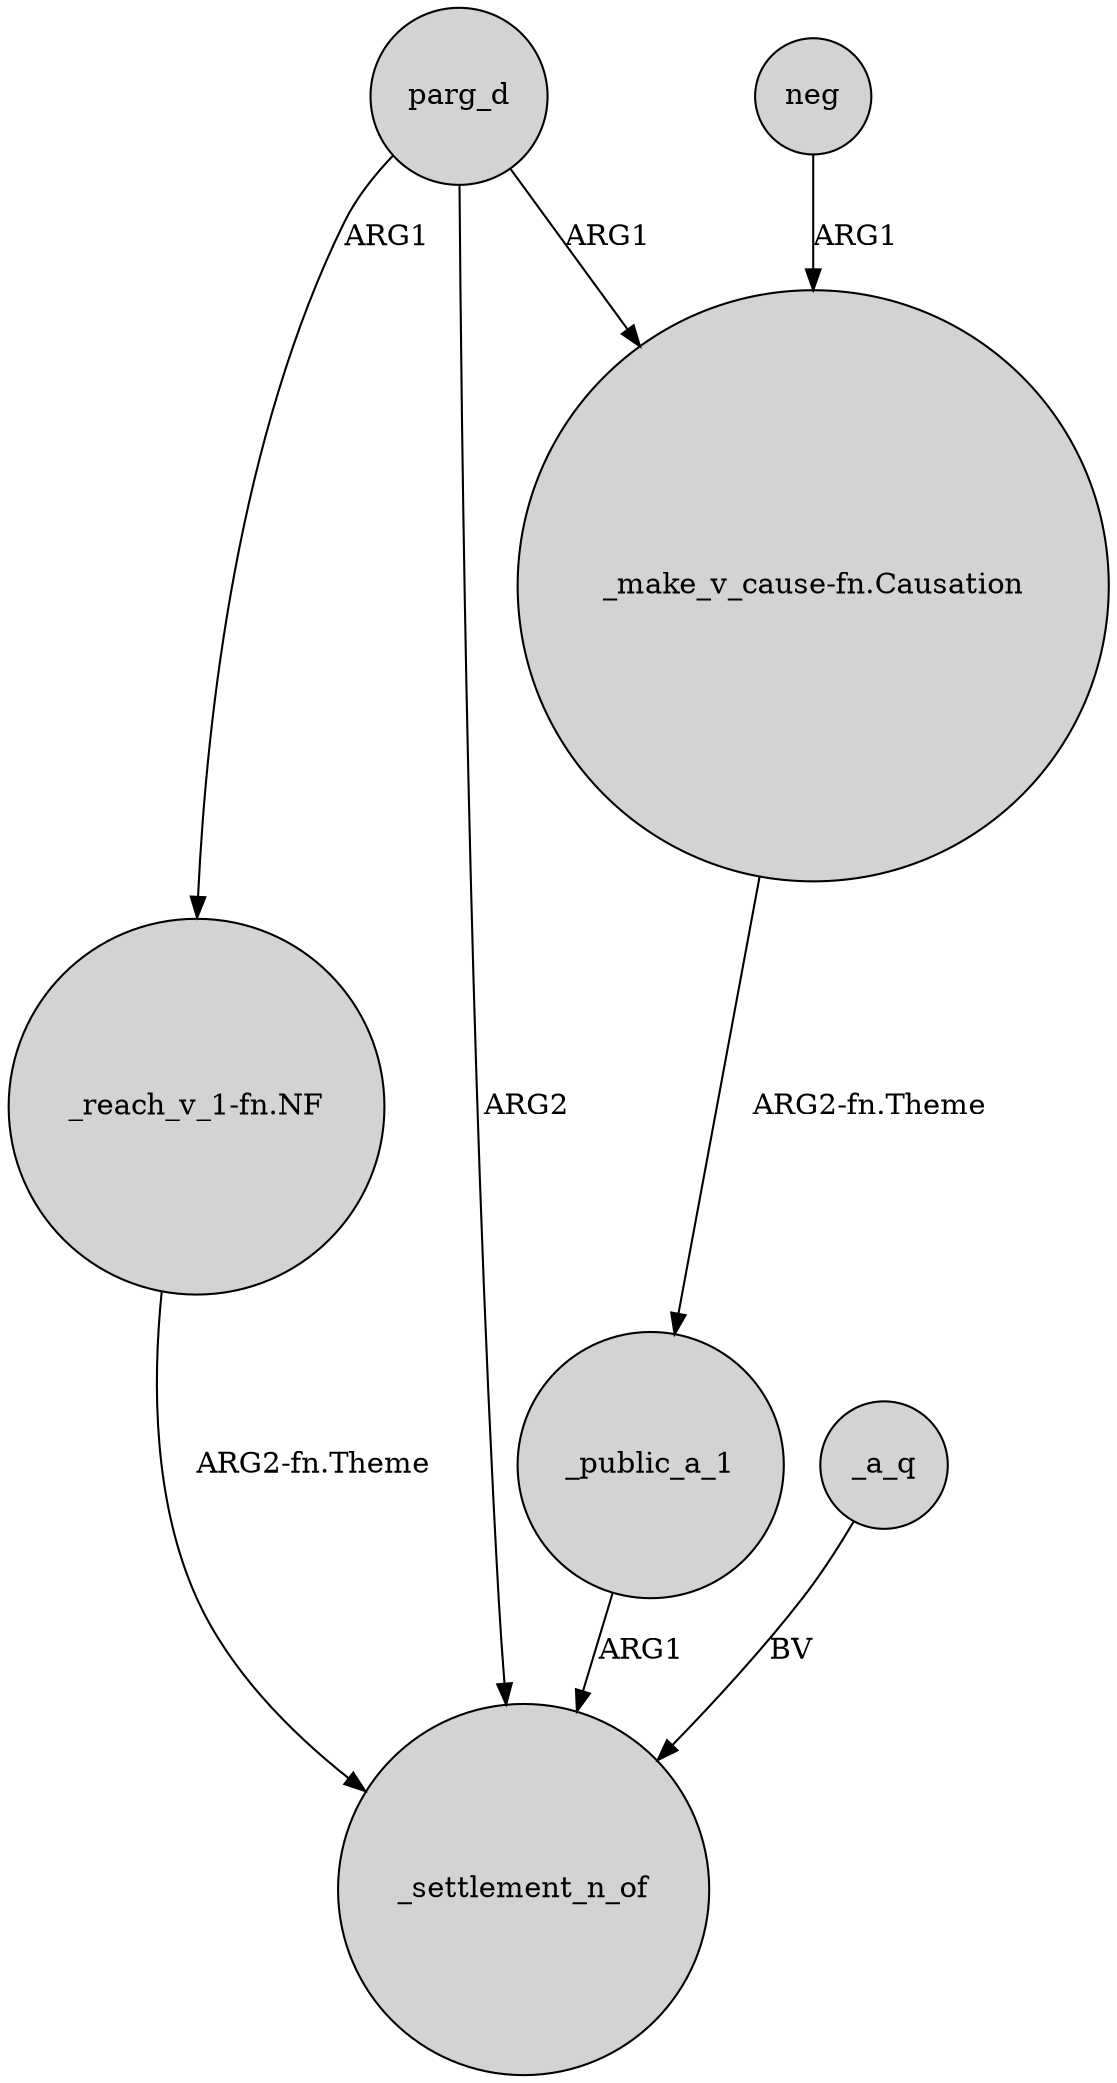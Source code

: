digraph {
	node [shape=circle style=filled]
	parg_d -> "_reach_v_1-fn.NF" [label=ARG1]
	_a_q -> _settlement_n_of [label=BV]
	neg -> "_make_v_cause-fn.Causation" [label=ARG1]
	"_make_v_cause-fn.Causation" -> _public_a_1 [label="ARG2-fn.Theme"]
	_public_a_1 -> _settlement_n_of [label=ARG1]
	"_reach_v_1-fn.NF" -> _settlement_n_of [label="ARG2-fn.Theme"]
	parg_d -> "_make_v_cause-fn.Causation" [label=ARG1]
	parg_d -> _settlement_n_of [label=ARG2]
}
